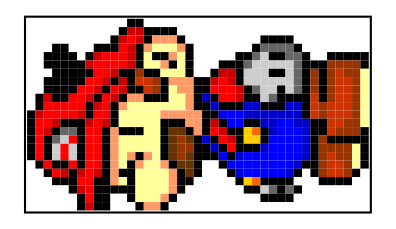 digraph dibujo{
node [shape=plaintext]
a [label=<<TABLE BORDER="1" CELLBORDER="0" CELLSPACING="0">
<TR><TD BGCOLOR="#FFFFFF"></TD><TD BGCOLOR="#FFFFFF"></TD><TD BGCOLOR="#FFFFFF"></TD><TD BGCOLOR="#FFFFFF"></TD><TD BGCOLOR="#FFFFFF"></TD><TD BGCOLOR="#FFFFFF"></TD><TD BGCOLOR="#FFFFFF"></TD><TD BGCOLOR="#FFFFFF"></TD><TD BGCOLOR="#FFFFFF"></TD><TD BGCOLOR="#FFFFFF"></TD><TD BGCOLOR="#FFFFFF"></TD><TD BGCOLOR="#FFFFFF"></TD><TD BGCOLOR="#000000"></TD><TD BGCOLOR="#000000"></TD><TD BGCOLOR="#FFFFFF"></TD><TD BGCOLOR="#FFFFFF"></TD><TD BGCOLOR="#FFFFFF"></TD><TD BGCOLOR="#FFFFFF"></TD><TD BGCOLOR="#FFFFFF"></TD><TD BGCOLOR="#FFFFFF"></TD><TD BGCOLOR="#FFFFFF"></TD><TD BGCOLOR="#FFFFFF"></TD><TD BGCOLOR="#FFFFFF"></TD><TD BGCOLOR="#FFFFFF"></TD><TD BGCOLOR="#FFFFFF"></TD><TD BGCOLOR="#FFFFFF"></TD><TD BGCOLOR="#FFFFFF"></TD><TD BGCOLOR="#FFFFFF"></TD><TD BGCOLOR="#FFFFFF"></TD><TD BGCOLOR="#FFFFFF"></TD><TD BGCOLOR="#FFFFFF"></TD><TD BGCOLOR="#FFFFFF"></TD><TD BGCOLOR="#FFFFFF"></TD><TD BGCOLOR="#FFFFFF"></TD><TD BGCOLOR="#FFFFFF"></TD><TD BGCOLOR="#FFFFFF"></TD><TD BGCOLOR="#FFFFFF"></TD><TD BGCOLOR="#FFFFFF"></TD><TD BGCOLOR="#FFFFFF"></TD><TD BGCOLOR="#FFFFFF"></TD><TD BGCOLOR="#FFFFFF"></TD></TR>
<TR><TD BGCOLOR="#FFFFFF"></TD><TD BGCOLOR="#FFFFFF"></TD><TD BGCOLOR="#FFFFFF"></TD><TD BGCOLOR="#FFFFFF"></TD><TD BGCOLOR="#FFFFFF"></TD><TD BGCOLOR="#FFFFFF"></TD><TD BGCOLOR="#FFFFFF"></TD><TD BGCOLOR="#FFFFFF"></TD><TD BGCOLOR="#FFFFFF"></TD><TD BGCOLOR="#FFFFFF"></TD><TD BGCOLOR="#FFFFFF"></TD><TD BGCOLOR="#000000"></TD><TD BGCOLOR="#CC0000"></TD><TD BGCOLOR="#CC0000"></TD><TD BGCOLOR="#000000"></TD><TD BGCOLOR="#000000"></TD><TD BGCOLOR="#000000"></TD><TD BGCOLOR="#000000"></TD><TD BGCOLOR="#FFFFFF"></TD><TD BGCOLOR="#FFFFFF"></TD><TD BGCOLOR="#FFFFFF"></TD><TD BGCOLOR="#FFFFFF"></TD><TD BGCOLOR="#FFFFFF"></TD><TD BGCOLOR="#FFFFFF"></TD><TD BGCOLOR="#FFFFFF"></TD><TD BGCOLOR="#FFFFFF"></TD><TD BGCOLOR="#FFFFFF"></TD><TD BGCOLOR="#FFFFFF"></TD><TD BGCOLOR="#FFFFFF"></TD><TD BGCOLOR="#FFFFFF"></TD><TD BGCOLOR="#FFFFFF"></TD><TD BGCOLOR="#FFFFFF"></TD><TD BGCOLOR="#FFFFFF"></TD><TD BGCOLOR="#FFFFFF"></TD><TD BGCOLOR="#FFFFFF"></TD><TD BGCOLOR="#FFFFFF"></TD><TD BGCOLOR="#FFFFFF"></TD><TD BGCOLOR="#FFFFFF"></TD><TD BGCOLOR="#FFFFFF"></TD><TD BGCOLOR="#FFFFFF"></TD><TD BGCOLOR="#FFFFFF"></TD></TR>
<TR><TD BGCOLOR="#FFFFFF"></TD><TD BGCOLOR="#FFFFFF"></TD><TD BGCOLOR="#FFFFFF"></TD><TD BGCOLOR="#FFFFFF"></TD><TD BGCOLOR="#FFFFFF"></TD><TD BGCOLOR="#FFFFFF"></TD><TD BGCOLOR="#FFFFFF"></TD><TD BGCOLOR="#FFFFFF"></TD><TD BGCOLOR="#FFFFFF"></TD><TD BGCOLOR="#FFFFFF"></TD><TD BGCOLOR="#000000"></TD><TD BGCOLOR="#CC0000"></TD><TD BGCOLOR="#FF0000"></TD><TD BGCOLOR="#CC0000"></TD><TD BGCOLOR="#000000"></TD><TD BGCOLOR="#FF9966"></TD><TD BGCOLOR="#FF9966"></TD><TD BGCOLOR="#FF9966"></TD><TD BGCOLOR="#000000"></TD><TD BGCOLOR="#FFFFFF"></TD><TD BGCOLOR="#FFFFFF"></TD><TD BGCOLOR="#FFFFFF"></TD><TD BGCOLOR="#FFFFFF"></TD><TD BGCOLOR="#FFFFFF"></TD><TD BGCOLOR="#FFFFFF"></TD><TD BGCOLOR="#FFFFFF"></TD><TD BGCOLOR="#FFFFFF"></TD><TD BGCOLOR="#FFFFFF"></TD><TD BGCOLOR="#000000"></TD><TD BGCOLOR="#000000"></TD><TD BGCOLOR="#000000"></TD><TD BGCOLOR="#000000"></TD><TD BGCOLOR="#FFFFFF"></TD><TD BGCOLOR="#FFFFFF"></TD><TD BGCOLOR="#FFFFFF"></TD><TD BGCOLOR="#FFFFFF"></TD><TD BGCOLOR="#FFFFFF"></TD><TD BGCOLOR="#FFFFFF"></TD><TD BGCOLOR="#FFFFFF"></TD><TD BGCOLOR="#FFFFFF"></TD><TD BGCOLOR="#FFFFFF"></TD></TR>
<TR><TD BGCOLOR="#FFFFFF"></TD><TD BGCOLOR="#FFFFFF"></TD><TD BGCOLOR="#FFFFFF"></TD><TD BGCOLOR="#000000"></TD><TD BGCOLOR="#000000"></TD><TD BGCOLOR="#FFFFFF"></TD><TD BGCOLOR="#FFFFFF"></TD><TD BGCOLOR="#FFFFFF"></TD><TD BGCOLOR="#000000"></TD><TD BGCOLOR="#000000"></TD><TD BGCOLOR="#000000"></TD><TD BGCOLOR="#FF0000"></TD><TD BGCOLOR="#CC0000"></TD><TD BGCOLOR="#000000"></TD><TD BGCOLOR="#FF9966"></TD><TD BGCOLOR="#FFFF99"></TD><TD BGCOLOR="#FFFF99"></TD><TD BGCOLOR="#FFFF99"></TD><TD BGCOLOR="#FF9966"></TD><TD BGCOLOR="#000000"></TD><TD BGCOLOR="#FFFFFF"></TD><TD BGCOLOR="#FFFFFF"></TD><TD BGCOLOR="#FFFFFF"></TD><TD BGCOLOR="#FFFFFF"></TD><TD BGCOLOR="#FFFFFF"></TD><TD BGCOLOR="#FFFFFF"></TD><TD BGCOLOR="#FFFFFF"></TD><TD BGCOLOR="#000000"></TD><TD BGCOLOR="#666666"></TD><TD BGCOLOR="#666666"></TD><TD BGCOLOR="#666666"></TD><TD BGCOLOR="#666666"></TD><TD BGCOLOR="#000000"></TD><TD BGCOLOR="#FFFFFF"></TD><TD BGCOLOR="#FFFFFF"></TD><TD BGCOLOR="#FFFFFF"></TD><TD BGCOLOR="#FFFFFF"></TD><TD BGCOLOR="#FFFFFF"></TD><TD BGCOLOR="#FFFFFF"></TD><TD BGCOLOR="#FFFFFF"></TD><TD BGCOLOR="#FFFFFF"></TD></TR>
<TR><TD BGCOLOR="#FFFFFF"></TD><TD BGCOLOR="#FFFFFF"></TD><TD BGCOLOR="#000000"></TD><TD BGCOLOR="#000000"></TD><TD BGCOLOR="#000000"></TD><TD BGCOLOR="#000000"></TD><TD BGCOLOR="#FFFFFF"></TD><TD BGCOLOR="#000000"></TD><TD BGCOLOR="#CC0000"></TD><TD BGCOLOR="#FF0000"></TD><TD BGCOLOR="#FF0000"></TD><TD BGCOLOR="#FF0000"></TD><TD BGCOLOR="#CC0000"></TD><TD BGCOLOR="#000000"></TD><TD BGCOLOR="#FFFF99"></TD><TD BGCOLOR="#000000"></TD><TD BGCOLOR="#000000"></TD><TD BGCOLOR="#FF9966"></TD><TD BGCOLOR="#FFFF99"></TD><TD BGCOLOR="#000000"></TD><TD BGCOLOR="#FFFFFF"></TD><TD BGCOLOR="#FFFFFF"></TD><TD BGCOLOR="#FFFFFF"></TD><TD BGCOLOR="#FFFFFF"></TD><TD BGCOLOR="#FFFFFF"></TD><TD BGCOLOR="#000000"></TD><TD BGCOLOR="#000000"></TD><TD BGCOLOR="#666666"></TD><TD BGCOLOR="#CCCCCC"></TD><TD BGCOLOR="#000000"></TD><TD BGCOLOR="#000000"></TD><TD BGCOLOR="#666666"></TD><TD BGCOLOR="#666666"></TD><TD BGCOLOR="#000000"></TD><TD BGCOLOR="#FFFFFF"></TD><TD BGCOLOR="#FFFFFF"></TD><TD BGCOLOR="#000000"></TD><TD BGCOLOR="#000000"></TD><TD BGCOLOR="#000000"></TD><TD BGCOLOR="#000000"></TD><TD BGCOLOR="#000000"></TD></TR>
<TR><TD BGCOLOR="#FFFFFF"></TD><TD BGCOLOR="#FFFFFF"></TD><TD BGCOLOR="#000000"></TD><TD BGCOLOR="#000000"></TD><TD BGCOLOR="#000000"></TD><TD BGCOLOR="#000000"></TD><TD BGCOLOR="#000000"></TD><TD BGCOLOR="#CC0000"></TD><TD BGCOLOR="#FF0000"></TD><TD BGCOLOR="#FF0000"></TD><TD BGCOLOR="#FF0000"></TD><TD BGCOLOR="#FF0000"></TD><TD BGCOLOR="#CC0000"></TD><TD BGCOLOR="#000000"></TD><TD BGCOLOR="#FFFF99"></TD><TD BGCOLOR="#FFFF99"></TD><TD BGCOLOR="#FF9966"></TD><TD BGCOLOR="#000000"></TD><TD BGCOLOR="#FFFF99"></TD><TD BGCOLOR="#000000"></TD><TD BGCOLOR="#FFFFFF"></TD><TD BGCOLOR="#FFFFFF"></TD><TD BGCOLOR="#FFFFFF"></TD><TD BGCOLOR="#000000"></TD><TD BGCOLOR="#000000"></TD><TD BGCOLOR="#000000"></TD><TD BGCOLOR="#666666"></TD><TD BGCOLOR="#CCCCCC"></TD><TD BGCOLOR="#CCCCCC"></TD><TD BGCOLOR="#CCCCCC"></TD><TD BGCOLOR="#CCCCCC"></TD><TD BGCOLOR="#CCCCCC"></TD><TD BGCOLOR="#666666"></TD><TD BGCOLOR="#000000"></TD><TD BGCOLOR="#000000"></TD><TD BGCOLOR="#000000"></TD><TD BGCOLOR="#993300"></TD><TD BGCOLOR="#993300"></TD><TD BGCOLOR="#993300"></TD><TD BGCOLOR="#993300"></TD><TD BGCOLOR="#000000"></TD></TR>
<TR><TD BGCOLOR="#FFFFFF"></TD><TD BGCOLOR="#FFFFFF"></TD><TD BGCOLOR="#FFFFFF"></TD><TD BGCOLOR="#000000"></TD><TD BGCOLOR="#000000"></TD><TD BGCOLOR="#000000"></TD><TD BGCOLOR="#000000"></TD><TD BGCOLOR="#000000"></TD><TD BGCOLOR="#FF0000"></TD><TD BGCOLOR="#FF0000"></TD><TD BGCOLOR="#CC0000"></TD><TD BGCOLOR="#000000"></TD><TD BGCOLOR="#000000"></TD><TD BGCOLOR="#993300"></TD><TD BGCOLOR="#000000"></TD><TD BGCOLOR="#000000"></TD><TD BGCOLOR="#FFFF99"></TD><TD BGCOLOR="#FFFF99"></TD><TD BGCOLOR="#FFFF99"></TD><TD BGCOLOR="#000000"></TD><TD BGCOLOR="#FFFFFF"></TD><TD BGCOLOR="#FFFFFF"></TD><TD BGCOLOR="#000000"></TD><TD BGCOLOR="#CC0000"></TD><TD BGCOLOR="#CC0000"></TD><TD BGCOLOR="#000000"></TD><TD BGCOLOR="#CCCCCC"></TD><TD BGCOLOR="#CCCCCC"></TD><TD BGCOLOR="#CCCCCC"></TD><TD BGCOLOR="#000000"></TD><TD BGCOLOR="#000000"></TD><TD BGCOLOR="#CCCCCC"></TD><TD BGCOLOR="#666666"></TD><TD BGCOLOR="#000000"></TD><TD BGCOLOR="#993300"></TD><TD BGCOLOR="#000000"></TD><TD BGCOLOR="#993300"></TD><TD BGCOLOR="#CC3300"></TD><TD BGCOLOR="#993300"></TD><TD BGCOLOR="#993300"></TD><TD BGCOLOR="#FFFF99"></TD></TR>
<TR><TD BGCOLOR="#FFFFFF"></TD><TD BGCOLOR="#FFFFFF"></TD><TD BGCOLOR="#000000"></TD><TD BGCOLOR="#000000"></TD><TD BGCOLOR="#000000"></TD><TD BGCOLOR="#000000"></TD><TD BGCOLOR="#000000"></TD><TD BGCOLOR="#FF0000"></TD><TD BGCOLOR="#FF0000"></TD><TD BGCOLOR="#CC0000"></TD><TD BGCOLOR="#000000"></TD><TD BGCOLOR="#CC0000"></TD><TD BGCOLOR="#000000"></TD><TD BGCOLOR="#CC3300"></TD><TD BGCOLOR="#CC3300"></TD><TD BGCOLOR="#993300"></TD><TD BGCOLOR="#000000"></TD><TD BGCOLOR="#FF9966"></TD><TD BGCOLOR="#FF9966"></TD><TD BGCOLOR="#FF9966"></TD><TD BGCOLOR="#000000"></TD><TD BGCOLOR="#000000"></TD><TD BGCOLOR="#CC0000"></TD><TD BGCOLOR="#FF0000"></TD><TD BGCOLOR="#CC0000"></TD><TD BGCOLOR="#000000"></TD><TD BGCOLOR="#CCCCCC"></TD><TD BGCOLOR="#CCCCCC"></TD><TD BGCOLOR="#CCCCCC"></TD><TD BGCOLOR="#CCCCCC"></TD><TD BGCOLOR="#CCCCCC"></TD><TD BGCOLOR="#CCCCCC"></TD><TD BGCOLOR="#666666"></TD><TD BGCOLOR="#000000"></TD><TD BGCOLOR="#993300"></TD><TD BGCOLOR="#000000"></TD><TD BGCOLOR="#993300"></TD><TD BGCOLOR="#CC3300"></TD><TD BGCOLOR="#CC3300"></TD><TD BGCOLOR="#993300"></TD><TD BGCOLOR="#FFFF99"></TD></TR>
<TR><TD BGCOLOR="#FFFFFF"></TD><TD BGCOLOR="#FFFFFF"></TD><TD BGCOLOR="#000000"></TD><TD BGCOLOR="#000000"></TD><TD BGCOLOR="#000000"></TD><TD BGCOLOR="#000000"></TD><TD BGCOLOR="#FF0000"></TD><TD BGCOLOR="#FF0000"></TD><TD BGCOLOR="#CC0000"></TD><TD BGCOLOR="#000000"></TD><TD BGCOLOR="#FF0000"></TD><TD BGCOLOR="#CC0000"></TD><TD BGCOLOR="#000000"></TD><TD BGCOLOR="#000000"></TD><TD BGCOLOR="#CC3300"></TD><TD BGCOLOR="#993300"></TD><TD BGCOLOR="#000000"></TD><TD BGCOLOR="#FFFF99"></TD><TD BGCOLOR="#FF9966"></TD><TD BGCOLOR="#FF9966"></TD><TD BGCOLOR="#000000"></TD><TD BGCOLOR="#000000"></TD><TD BGCOLOR="#FF0000"></TD><TD BGCOLOR="#FF0000"></TD><TD BGCOLOR="#FF0000"></TD><TD BGCOLOR="#CC0000"></TD><TD BGCOLOR="#000000"></TD><TD BGCOLOR="#666666"></TD><TD BGCOLOR="#CCCCCC"></TD><TD BGCOLOR="#CCCCCC"></TD><TD BGCOLOR="#000000"></TD><TD BGCOLOR="#CCCCCC"></TD><TD BGCOLOR="#666666"></TD><TD BGCOLOR="#000000"></TD><TD BGCOLOR="#993300"></TD><TD BGCOLOR="#000000"></TD><TD BGCOLOR="#993300"></TD><TD BGCOLOR="#CC3300"></TD><TD BGCOLOR="#CC3300"></TD><TD BGCOLOR="#993300"></TD><TD BGCOLOR="#FFFF99"></TD></TR>
<TR><TD BGCOLOR="#FFFFFF"></TD><TD BGCOLOR="#000000"></TD><TD BGCOLOR="#CC0000"></TD><TD BGCOLOR="#000000"></TD><TD BGCOLOR="#000000"></TD><TD BGCOLOR="#FF0000"></TD><TD BGCOLOR="#FF0000"></TD><TD BGCOLOR="#CC0000"></TD><TD BGCOLOR="#000000"></TD><TD BGCOLOR="#FF0000"></TD><TD BGCOLOR="#CC0000"></TD><TD BGCOLOR="#000000"></TD><TD BGCOLOR="#FF9966"></TD><TD BGCOLOR="#FF9966"></TD><TD BGCOLOR="#000000"></TD><TD BGCOLOR="#000000"></TD><TD BGCOLOR="#000000"></TD><TD BGCOLOR="#FFFF99"></TD><TD BGCOLOR="#FFFF99"></TD><TD BGCOLOR="#FF9966"></TD><TD BGCOLOR="#000000"></TD><TD BGCOLOR="#0000CC"></TD><TD BGCOLOR="#000000"></TD><TD BGCOLOR="#FF0000"></TD><TD BGCOLOR="#FF0000"></TD><TD BGCOLOR="#CC0000"></TD><TD BGCOLOR="#000000"></TD><TD BGCOLOR="#000000"></TD><TD BGCOLOR="#CCCCCC"></TD><TD BGCOLOR="#666666"></TD><TD BGCOLOR="#000000"></TD><TD BGCOLOR="#000000"></TD><TD BGCOLOR="#000000"></TD><TD BGCOLOR="#000000"></TD><TD BGCOLOR="#CC3300"></TD><TD BGCOLOR="#000000"></TD><TD BGCOLOR="#993300"></TD><TD BGCOLOR="#CC3300"></TD><TD BGCOLOR="#CC3300"></TD><TD BGCOLOR="#993300"></TD><TD BGCOLOR="#FFFF99"></TD></TR>
<TR><TD BGCOLOR="#FFFFFF"></TD><TD BGCOLOR="#000000"></TD><TD BGCOLOR="#FF0000"></TD><TD BGCOLOR="#FF0000"></TD><TD BGCOLOR="#FF0000"></TD><TD BGCOLOR="#FF0000"></TD><TD BGCOLOR="#FF0000"></TD><TD BGCOLOR="#000000"></TD><TD BGCOLOR="#CC0000"></TD><TD BGCOLOR="#FF0000"></TD><TD BGCOLOR="#000000"></TD><TD BGCOLOR="#FF9966"></TD><TD BGCOLOR="#FFFF99"></TD><TD BGCOLOR="#FFFF99"></TD><TD BGCOLOR="#FFFF99"></TD><TD BGCOLOR="#FFFF99"></TD><TD BGCOLOR="#FFFF99"></TD><TD BGCOLOR="#FFFF99"></TD><TD BGCOLOR="#FFFF99"></TD><TD BGCOLOR="#FF9966"></TD><TD BGCOLOR="#000000"></TD><TD BGCOLOR="#000000"></TD><TD BGCOLOR="#0000CC"></TD><TD BGCOLOR="#000000"></TD><TD BGCOLOR="#000000"></TD><TD BGCOLOR="#000000"></TD><TD BGCOLOR="#0000CC"></TD><TD BGCOLOR="#0000CC"></TD><TD BGCOLOR="#000000"></TD><TD BGCOLOR="#000000"></TD><TD BGCOLOR="#000000"></TD><TD BGCOLOR="#0000CC"></TD><TD BGCOLOR="#0000CC"></TD><TD BGCOLOR="#000000"></TD><TD BGCOLOR="#CC3300"></TD><TD BGCOLOR="#993300"></TD><TD BGCOLOR="#CC3300"></TD><TD BGCOLOR="#CC3300"></TD><TD BGCOLOR="#CC3300"></TD><TD BGCOLOR="#993300"></TD><TD BGCOLOR="#FFFF99"></TD></TR>
<TR><TD BGCOLOR="#000000"></TD><TD BGCOLOR="#CC0000"></TD><TD BGCOLOR="#FF0000"></TD><TD BGCOLOR="#FF0000"></TD><TD BGCOLOR="#FF0000"></TD><TD BGCOLOR="#FF0000"></TD><TD BGCOLOR="#CC0000"></TD><TD BGCOLOR="#000000"></TD><TD BGCOLOR="#FF0000"></TD><TD BGCOLOR="#FF0000"></TD><TD BGCOLOR="#000000"></TD><TD BGCOLOR="#FFFF99"></TD><TD BGCOLOR="#FFFF99"></TD><TD BGCOLOR="#FFFF99"></TD><TD BGCOLOR="#FFFF99"></TD><TD BGCOLOR="#FFFF99"></TD><TD BGCOLOR="#FF9966"></TD><TD BGCOLOR="#FF9966"></TD><TD BGCOLOR="#FF9966"></TD><TD BGCOLOR="#FF9966"></TD><TD BGCOLOR="#FF9966"></TD><TD BGCOLOR="#000000"></TD><TD BGCOLOR="#000000"></TD><TD BGCOLOR="#0000FF"></TD><TD BGCOLOR="#0000FF"></TD><TD BGCOLOR="#0000FF"></TD><TD BGCOLOR="#0000CC"></TD><TD BGCOLOR="#0000CC"></TD><TD BGCOLOR="#0000CC"></TD><TD BGCOLOR="#0000CC"></TD><TD BGCOLOR="#0000CC"></TD><TD BGCOLOR="#0000CC"></TD><TD BGCOLOR="#0000CC"></TD><TD BGCOLOR="#000000"></TD><TD BGCOLOR="#CC3300"></TD><TD BGCOLOR="#993300"></TD><TD BGCOLOR="#CC3300"></TD><TD BGCOLOR="#CC3300"></TD><TD BGCOLOR="#CC3300"></TD><TD BGCOLOR="#993300"></TD><TD BGCOLOR="#FFFF99"></TD></TR>
<TR><TD BGCOLOR="#000000"></TD><TD BGCOLOR="#FF0000"></TD><TD BGCOLOR="#FF0000"></TD><TD BGCOLOR="#CC0000"></TD><TD BGCOLOR="#000000"></TD><TD BGCOLOR="#000000"></TD><TD BGCOLOR="#000000"></TD><TD BGCOLOR="#CC0000"></TD><TD BGCOLOR="#FF0000"></TD><TD BGCOLOR="#CC0000"></TD><TD BGCOLOR="#000000"></TD><TD BGCOLOR="#FFFF99"></TD><TD BGCOLOR="#FFFF99"></TD><TD BGCOLOR="#FFFF99"></TD><TD BGCOLOR="#FFFF99"></TD><TD BGCOLOR="#FFFF99"></TD><TD BGCOLOR="#000000"></TD><TD BGCOLOR="#000000"></TD><TD BGCOLOR="#000000"></TD><TD BGCOLOR="#FF9966"></TD><TD BGCOLOR="#FF9966"></TD><TD BGCOLOR="#000000"></TD><TD BGCOLOR="#CC0000"></TD><TD BGCOLOR="#000000"></TD><TD BGCOLOR="#0000FF"></TD><TD BGCOLOR="#0000FF"></TD><TD BGCOLOR="#000000"></TD><TD BGCOLOR="#000000"></TD><TD BGCOLOR="#0000CC"></TD><TD BGCOLOR="#0000CC"></TD><TD BGCOLOR="#0000FF"></TD><TD BGCOLOR="#0000FF"></TD><TD BGCOLOR="#0000CC"></TD><TD BGCOLOR="#0000CC"></TD><TD BGCOLOR="#000000"></TD><TD BGCOLOR="#000000"></TD><TD BGCOLOR="#CC3300"></TD><TD BGCOLOR="#CC3300"></TD><TD BGCOLOR="#993300"></TD><TD BGCOLOR="#993300"></TD><TD BGCOLOR="#FFFF99"></TD></TR>
<TR><TD BGCOLOR="#000000"></TD><TD BGCOLOR="#FF0000"></TD><TD BGCOLOR="#CC0000"></TD><TD BGCOLOR="#000000"></TD><TD BGCOLOR="#666666"></TD><TD BGCOLOR="#666666"></TD><TD BGCOLOR="#000000"></TD><TD BGCOLOR="#FF0000"></TD><TD BGCOLOR="#FF0000"></TD><TD BGCOLOR="#000000"></TD><TD BGCOLOR="#FF9966"></TD><TD BGCOLOR="#000000"></TD><TD BGCOLOR="#000000"></TD><TD BGCOLOR="#000000"></TD><TD BGCOLOR="#FFFF99"></TD><TD BGCOLOR="#FFFF99"></TD><TD BGCOLOR="#000000"></TD><TD BGCOLOR="#663300"></TD><TD BGCOLOR="#663300"></TD><TD BGCOLOR="#000000"></TD><TD BGCOLOR="#FF9966"></TD><TD BGCOLOR="#000000"></TD><TD BGCOLOR="#FF0000"></TD><TD BGCOLOR="#CC0000"></TD><TD BGCOLOR="#000000"></TD><TD BGCOLOR="#000000"></TD><TD BGCOLOR="#FFCC00"></TD><TD BGCOLOR="#FF6600"></TD><TD BGCOLOR="#000000"></TD><TD BGCOLOR="#0000CC"></TD><TD BGCOLOR="#0000FF"></TD><TD BGCOLOR="#0000FF"></TD><TD BGCOLOR="#0000FF"></TD><TD BGCOLOR="#0000CC"></TD><TD BGCOLOR="#000000"></TD><TD BGCOLOR="#000000"></TD><TD BGCOLOR="#CC3300"></TD><TD BGCOLOR="#993300"></TD><TD BGCOLOR="#993300"></TD><TD BGCOLOR="#993300"></TD><TD BGCOLOR="#000000"></TD></TR>
<TR><TD BGCOLOR="#000000"></TD><TD BGCOLOR="#FF0000"></TD><TD BGCOLOR="#000000"></TD><TD BGCOLOR="#666666"></TD><TD BGCOLOR="#CCCCCC"></TD><TD BGCOLOR="#FF0000"></TD><TD BGCOLOR="#000000"></TD><TD BGCOLOR="#FF0000"></TD><TD BGCOLOR="#FF0000"></TD><TD BGCOLOR="#000000"></TD><TD BGCOLOR="#FF9966"></TD><TD BGCOLOR="#FFFF99"></TD><TD BGCOLOR="#FFFF99"></TD><TD BGCOLOR="#FFFF99"></TD><TD BGCOLOR="#FFFF99"></TD><TD BGCOLOR="#FFFF99"></TD><TD BGCOLOR="#000000"></TD><TD BGCOLOR="#663300"></TD><TD BGCOLOR="#993300"></TD><TD BGCOLOR="#663300"></TD><TD BGCOLOR="#000000"></TD><TD BGCOLOR="#0000CC"></TD><TD BGCOLOR="#000000"></TD><TD BGCOLOR="#FF0000"></TD><TD BGCOLOR="#CC0000"></TD><TD BGCOLOR="#000000"></TD><TD BGCOLOR="#FFCC00"></TD><TD BGCOLOR="#FFCC00"></TD><TD BGCOLOR="#000000"></TD><TD BGCOLOR="#0000FF"></TD><TD BGCOLOR="#0000FF"></TD><TD BGCOLOR="#0000FF"></TD><TD BGCOLOR="#0000FF"></TD><TD BGCOLOR="#0000CC"></TD><TD BGCOLOR="#000000"></TD><TD BGCOLOR="#993300"></TD><TD BGCOLOR="#000000"></TD><TD BGCOLOR="#000000"></TD><TD BGCOLOR="#000000"></TD><TD BGCOLOR="#000000"></TD><TD BGCOLOR="#000000"></TD></TR>
<TR><TD BGCOLOR="#000000"></TD><TD BGCOLOR="#FF0000"></TD><TD BGCOLOR="#000000"></TD><TD BGCOLOR="#CCCCCC"></TD><TD BGCOLOR="#FF0000"></TD><TD BGCOLOR="#CCCCCC"></TD><TD BGCOLOR="#000000"></TD><TD BGCOLOR="#FF0000"></TD><TD BGCOLOR="#FF0000"></TD><TD BGCOLOR="#000000"></TD><TD BGCOLOR="#FF9966"></TD><TD BGCOLOR="#FFFF99"></TD><TD BGCOLOR="#FFFF99"></TD><TD BGCOLOR="#FFFF99"></TD><TD BGCOLOR="#FFFF99"></TD><TD BGCOLOR="#FFFF99"></TD><TD BGCOLOR="#000000"></TD><TD BGCOLOR="#663300"></TD><TD BGCOLOR="#993300"></TD><TD BGCOLOR="#993300"></TD><TD BGCOLOR="#000000"></TD><TD BGCOLOR="#000000"></TD><TD BGCOLOR="#0000CC"></TD><TD BGCOLOR="#000000"></TD><TD BGCOLOR="#FF0000"></TD><TD BGCOLOR="#000000"></TD><TD BGCOLOR="#000000"></TD><TD BGCOLOR="#000000"></TD><TD BGCOLOR="#0000CC"></TD><TD BGCOLOR="#0000FF"></TD><TD BGCOLOR="#0000FF"></TD><TD BGCOLOR="#0000FF"></TD><TD BGCOLOR="#0000FF"></TD><TD BGCOLOR="#0000CC"></TD><TD BGCOLOR="#000000"></TD><TD BGCOLOR="#993300"></TD><TD BGCOLOR="#993300"></TD><TD BGCOLOR="#993300"></TD><TD BGCOLOR="#993300"></TD><TD BGCOLOR="#FFFF99"></TD><TD BGCOLOR="#000000"></TD></TR>
<TR><TD BGCOLOR="#000000"></TD><TD BGCOLOR="#FF0000"></TD><TD BGCOLOR="#000000"></TD><TD BGCOLOR="#CCCCCC"></TD><TD BGCOLOR="#FF0000"></TD><TD BGCOLOR="#CCCCCC"></TD><TD BGCOLOR="#000000"></TD><TD BGCOLOR="#FF0000"></TD><TD BGCOLOR="#FF0000"></TD><TD BGCOLOR="#000000"></TD><TD BGCOLOR="#FF9966"></TD><TD BGCOLOR="#FFFF99"></TD><TD BGCOLOR="#FF9966"></TD><TD BGCOLOR="#000000"></TD><TD BGCOLOR="#FF9966"></TD><TD BGCOLOR="#FFFF99"></TD><TD BGCOLOR="#000000"></TD><TD BGCOLOR="#663300"></TD><TD BGCOLOR="#993300"></TD><TD BGCOLOR="#663300"></TD><TD BGCOLOR="#000000"></TD><TD BGCOLOR="#000000"></TD><TD BGCOLOR="#000000"></TD><TD BGCOLOR="#0000FF"></TD><TD BGCOLOR="#000000"></TD><TD BGCOLOR="#0000CC"></TD><TD BGCOLOR="#0000FF"></TD><TD BGCOLOR="#0000FF"></TD><TD BGCOLOR="#0000FF"></TD><TD BGCOLOR="#0000FF"></TD><TD BGCOLOR="#0000FF"></TD><TD BGCOLOR="#0000FF"></TD><TD BGCOLOR="#0000FF"></TD><TD BGCOLOR="#0000CC"></TD><TD BGCOLOR="#000000"></TD><TD BGCOLOR="#993300"></TD><TD BGCOLOR="#CC3300"></TD><TD BGCOLOR="#993300"></TD><TD BGCOLOR="#993300"></TD><TD BGCOLOR="#FFFF99"></TD><TD BGCOLOR="#000000"></TD></TR>
<TR><TD BGCOLOR="#FFFFFF"></TD><TD BGCOLOR="#000000"></TD><TD BGCOLOR="#FF0000"></TD><TD BGCOLOR="#000000"></TD><TD BGCOLOR="#000000"></TD><TD BGCOLOR="#FF0000"></TD><TD BGCOLOR="#000000"></TD><TD BGCOLOR="#FF0000"></TD><TD BGCOLOR="#FF0000"></TD><TD BGCOLOR="#000000"></TD><TD BGCOLOR="#FF9966"></TD><TD BGCOLOR="#FFFF99"></TD><TD BGCOLOR="#000000"></TD><TD BGCOLOR="#FF9966"></TD><TD BGCOLOR="#FFFF99"></TD><TD BGCOLOR="#FFFF99"></TD><TD BGCOLOR="#FF9966"></TD><TD BGCOLOR="#000000"></TD><TD BGCOLOR="#663300"></TD><TD BGCOLOR="#663300"></TD><TD BGCOLOR="#000000"></TD><TD BGCOLOR="#FFFFFF"></TD><TD BGCOLOR="#FFFFFF"></TD><TD BGCOLOR="#000000"></TD><TD BGCOLOR="#0000FF"></TD><TD BGCOLOR="#0000FF"></TD><TD BGCOLOR="#0000FF"></TD><TD BGCOLOR="#0000FF"></TD><TD BGCOLOR="#0000FF"></TD><TD BGCOLOR="#0000FF"></TD><TD BGCOLOR="#0000FF"></TD><TD BGCOLOR="#0000FF"></TD><TD BGCOLOR="#0000CC"></TD><TD BGCOLOR="#000000"></TD><TD BGCOLOR="#000000"></TD><TD BGCOLOR="#993300"></TD><TD BGCOLOR="#CC3300"></TD><TD BGCOLOR="#CC3300"></TD><TD BGCOLOR="#993300"></TD><TD BGCOLOR="#FFFF99"></TD><TD BGCOLOR="#000000"></TD></TR>
<TR><TD BGCOLOR="#FFFFFF"></TD><TD BGCOLOR="#FFFFFF"></TD><TD BGCOLOR="#000000"></TD><TD BGCOLOR="#FF0000"></TD><TD BGCOLOR="#CC0000"></TD><TD BGCOLOR="#000000"></TD><TD BGCOLOR="#CC0000"></TD><TD BGCOLOR="#FF0000"></TD><TD BGCOLOR="#CC0000"></TD><TD BGCOLOR="#000000"></TD><TD BGCOLOR="#FF9966"></TD><TD BGCOLOR="#000000"></TD><TD BGCOLOR="#000000"></TD><TD BGCOLOR="#FFFF99"></TD><TD BGCOLOR="#FFFF99"></TD><TD BGCOLOR="#FFFF99"></TD><TD BGCOLOR="#FFFF99"></TD><TD BGCOLOR="#FF9966"></TD><TD BGCOLOR="#000000"></TD><TD BGCOLOR="#663300"></TD><TD BGCOLOR="#000000"></TD><TD BGCOLOR="#FFFFFF"></TD><TD BGCOLOR="#FFFFFF"></TD><TD BGCOLOR="#FFFFFF"></TD><TD BGCOLOR="#000000"></TD><TD BGCOLOR="#0000CC"></TD><TD BGCOLOR="#0000FF"></TD><TD BGCOLOR="#0000FF"></TD><TD BGCOLOR="#0000FF"></TD><TD BGCOLOR="#0000FF"></TD><TD BGCOLOR="#0000FF"></TD><TD BGCOLOR="#0000CC"></TD><TD BGCOLOR="#000000"></TD><TD BGCOLOR="#FFFFFF"></TD><TD BGCOLOR="#000000"></TD><TD BGCOLOR="#993300"></TD><TD BGCOLOR="#CC3300"></TD><TD BGCOLOR="#CC3300"></TD><TD BGCOLOR="#993300"></TD><TD BGCOLOR="#000000"></TD><TD BGCOLOR="#FFFFFF"></TD></TR>
<TR><TD BGCOLOR="#FFFFFF"></TD><TD BGCOLOR="#FFFFFF"></TD><TD BGCOLOR="#FFFFFF"></TD><TD BGCOLOR="#000000"></TD><TD BGCOLOR="#000000"></TD><TD BGCOLOR="#000000"></TD><TD BGCOLOR="#FF0000"></TD><TD BGCOLOR="#FF0000"></TD><TD BGCOLOR="#000000"></TD><TD BGCOLOR="#000000"></TD><TD BGCOLOR="#FF9966"></TD><TD BGCOLOR="#FFFF99"></TD><TD BGCOLOR="#000000"></TD><TD BGCOLOR="#FFFF99"></TD><TD BGCOLOR="#FFFF99"></TD><TD BGCOLOR="#FFFF99"></TD><TD BGCOLOR="#FFFF99"></TD><TD BGCOLOR="#FF9966"></TD><TD BGCOLOR="#000000"></TD><TD BGCOLOR="#000000"></TD><TD BGCOLOR="#FFFFFF"></TD><TD BGCOLOR="#FFFFFF"></TD><TD BGCOLOR="#FFFFFF"></TD><TD BGCOLOR="#FFFFFF"></TD><TD BGCOLOR="#FFFFFF"></TD><TD BGCOLOR="#000000"></TD><TD BGCOLOR="#FFCC00"></TD><TD BGCOLOR="#FF6600"></TD><TD BGCOLOR="#000000"></TD><TD BGCOLOR="#000000"></TD><TD BGCOLOR="#000000"></TD><TD BGCOLOR="#000000"></TD><TD BGCOLOR="#FFFFFF"></TD><TD BGCOLOR="#FFFFFF"></TD><TD BGCOLOR="#FFFFFF"></TD><TD BGCOLOR="#000000"></TD><TD BGCOLOR="#000000"></TD><TD BGCOLOR="#000000"></TD><TD BGCOLOR="#000000"></TD><TD BGCOLOR="#FFFFFF"></TD><TD BGCOLOR="#FFFFFF"></TD></TR>
<TR><TD BGCOLOR="#FFFFFF"></TD><TD BGCOLOR="#FFFFFF"></TD><TD BGCOLOR="#FFFFFF"></TD><TD BGCOLOR="#FFFFFF"></TD><TD BGCOLOR="#FFFFFF"></TD><TD BGCOLOR="#000000"></TD><TD BGCOLOR="#CC0000"></TD><TD BGCOLOR="#FF0000"></TD><TD BGCOLOR="#000000"></TD><TD BGCOLOR="#000000"></TD><TD BGCOLOR="#000000"></TD><TD BGCOLOR="#000000"></TD><TD BGCOLOR="#000000"></TD><TD BGCOLOR="#FFFF99"></TD><TD BGCOLOR="#FFFF99"></TD><TD BGCOLOR="#FFFF99"></TD><TD BGCOLOR="#FFFF99"></TD><TD BGCOLOR="#FF9966"></TD><TD BGCOLOR="#000000"></TD><TD BGCOLOR="#FFFFFF"></TD><TD BGCOLOR="#FFFFFF"></TD><TD BGCOLOR="#FFFFFF"></TD><TD BGCOLOR="#FFFFFF"></TD><TD BGCOLOR="#FFFFFF"></TD><TD BGCOLOR="#FFFFFF"></TD><TD BGCOLOR="#FFFFFF"></TD><TD BGCOLOR="#000000"></TD><TD BGCOLOR="#000000"></TD><TD BGCOLOR="#CCCCCC"></TD><TD BGCOLOR="#666666"></TD><TD BGCOLOR="#000000"></TD><TD BGCOLOR="#666666"></TD><TD BGCOLOR="#000000"></TD><TD BGCOLOR="#FFFFFF"></TD><TD BGCOLOR="#FFFFFF"></TD><TD BGCOLOR="#FFFFFF"></TD><TD BGCOLOR="#FFFFFF"></TD><TD BGCOLOR="#FFFFFF"></TD><TD BGCOLOR="#FFFFFF"></TD><TD BGCOLOR="#FFFFFF"></TD><TD BGCOLOR="#FFFFFF"></TD></TR>
<TR><TD BGCOLOR="#FFFFFF"></TD><TD BGCOLOR="#FFFFFF"></TD><TD BGCOLOR="#FFFFFF"></TD><TD BGCOLOR="#FFFFFF"></TD><TD BGCOLOR="#FFFFFF"></TD><TD BGCOLOR="#FFFFFF"></TD><TD BGCOLOR="#000000"></TD><TD BGCOLOR="#FF0000"></TD><TD BGCOLOR="#000000"></TD><TD BGCOLOR="#000000"></TD><TD BGCOLOR="#FFFFFF"></TD><TD BGCOLOR="#FFFFFF"></TD><TD BGCOLOR="#000000"></TD><TD BGCOLOR="#FFFF99"></TD><TD BGCOLOR="#FFFF99"></TD><TD BGCOLOR="#FFFF99"></TD><TD BGCOLOR="#FF9966"></TD><TD BGCOLOR="#000000"></TD><TD BGCOLOR="#FFFFFF"></TD><TD BGCOLOR="#FFFFFF"></TD><TD BGCOLOR="#FFFFFF"></TD><TD BGCOLOR="#FFFFFF"></TD><TD BGCOLOR="#FFFFFF"></TD><TD BGCOLOR="#FFFFFF"></TD><TD BGCOLOR="#FFFFFF"></TD><TD BGCOLOR="#FFFFFF"></TD><TD BGCOLOR="#FFFFFF"></TD><TD BGCOLOR="#FFFFFF"></TD><TD BGCOLOR="#000000"></TD><TD BGCOLOR="#000000"></TD><TD BGCOLOR="#000000"></TD><TD BGCOLOR="#000000"></TD><TD BGCOLOR="#FFFFFF"></TD><TD BGCOLOR="#FFFFFF"></TD><TD BGCOLOR="#FFFFFF"></TD><TD BGCOLOR="#FFFFFF"></TD><TD BGCOLOR="#FFFFFF"></TD><TD BGCOLOR="#FFFFFF"></TD><TD BGCOLOR="#FFFFFF"></TD><TD BGCOLOR="#FFFFFF"></TD><TD BGCOLOR="#FFFFFF"></TD></TR>
<TR><TD BGCOLOR="#FFFFFF"></TD><TD BGCOLOR="#FFFFFF"></TD><TD BGCOLOR="#FFFFFF"></TD><TD BGCOLOR="#FFFFFF"></TD><TD BGCOLOR="#FFFFFF"></TD><TD BGCOLOR="#FFFFFF"></TD><TD BGCOLOR="#000000"></TD><TD BGCOLOR="#CC0000"></TD><TD BGCOLOR="#000000"></TD><TD BGCOLOR="#000000"></TD><TD BGCOLOR="#FFFFFF"></TD><TD BGCOLOR="#FFFFFF"></TD><TD BGCOLOR="#FFFFFF"></TD><TD BGCOLOR="#000000"></TD><TD BGCOLOR="#FF9966"></TD><TD BGCOLOR="#FF9966"></TD><TD BGCOLOR="#000000"></TD><TD BGCOLOR="#FFFFFF"></TD><TD BGCOLOR="#FFFFFF"></TD><TD BGCOLOR="#FFFFFF"></TD><TD BGCOLOR="#FFFFFF"></TD><TD BGCOLOR="#FFFFFF"></TD><TD BGCOLOR="#FFFFFF"></TD><TD BGCOLOR="#FFFFFF"></TD><TD BGCOLOR="#FFFFFF"></TD><TD BGCOLOR="#FFFFFF"></TD><TD BGCOLOR="#FFFFFF"></TD><TD BGCOLOR="#FFFFFF"></TD><TD BGCOLOR="#FFFFFF"></TD><TD BGCOLOR="#FFFFFF"></TD><TD BGCOLOR="#FFFFFF"></TD><TD BGCOLOR="#FFFFFF"></TD><TD BGCOLOR="#FFFFFF"></TD><TD BGCOLOR="#FFFFFF"></TD><TD BGCOLOR="#FFFFFF"></TD><TD BGCOLOR="#FFFFFF"></TD><TD BGCOLOR="#FFFFFF"></TD><TD BGCOLOR="#FFFFFF"></TD><TD BGCOLOR="#FFFFFF"></TD><TD BGCOLOR="#FFFFFF"></TD><TD BGCOLOR="#FFFFFF"></TD></TR>
</TABLE>>];
}
